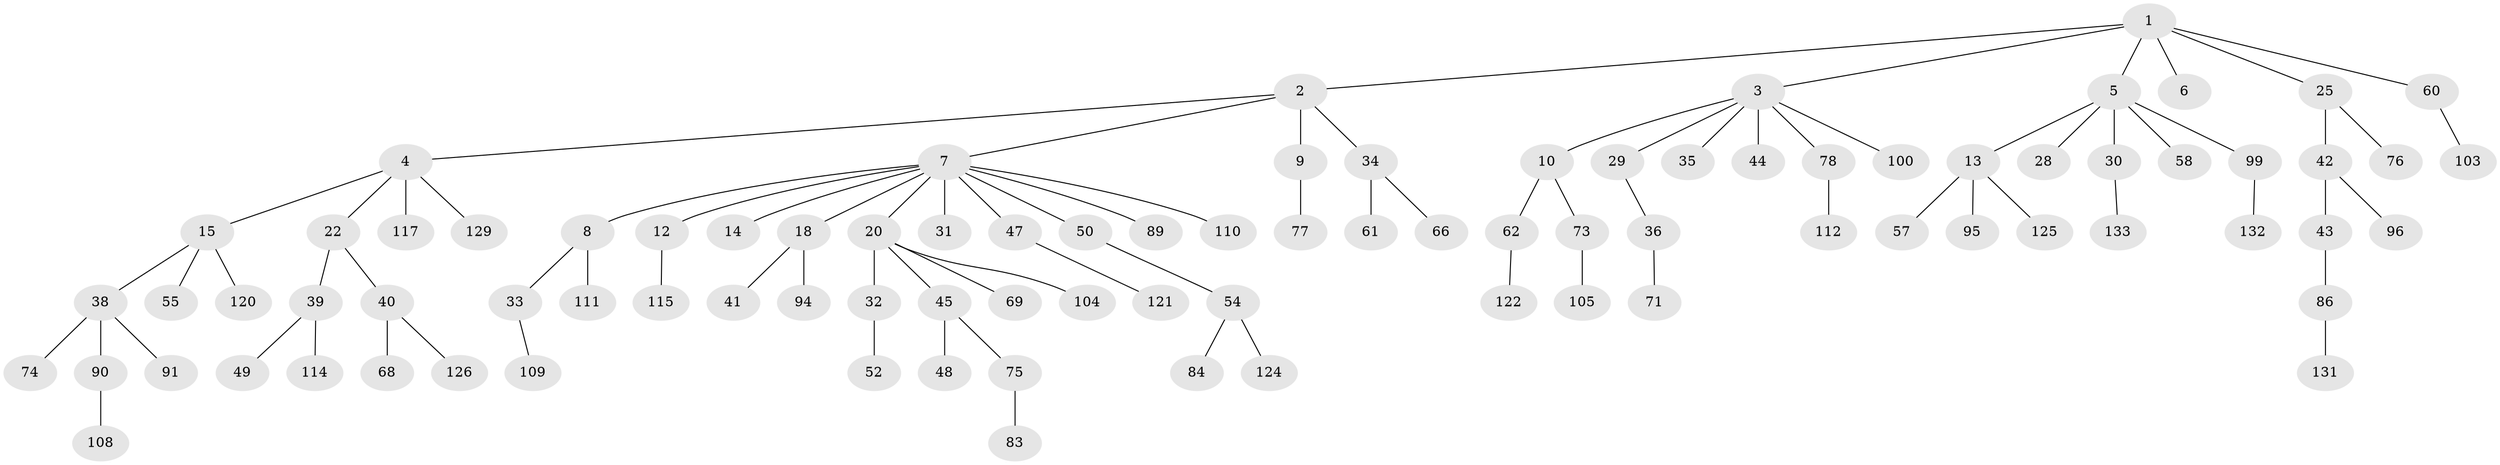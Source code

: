 // Generated by graph-tools (version 1.1) at 2025/24/03/03/25 07:24:09]
// undirected, 89 vertices, 88 edges
graph export_dot {
graph [start="1"]
  node [color=gray90,style=filled];
  1 [super="+101"];
  2 [super="+11"];
  3 [super="+27"];
  4 [super="+16"];
  5 [super="+21"];
  6;
  7 [super="+19"];
  8 [super="+63"];
  9 [super="+70"];
  10 [super="+80"];
  12 [super="+17"];
  13 [super="+26"];
  14 [super="+92"];
  15 [super="+107"];
  18 [super="+24"];
  20 [super="+37"];
  22 [super="+23"];
  25 [super="+119"];
  28 [super="+128"];
  29 [super="+98"];
  30 [super="+82"];
  31;
  32 [super="+130"];
  33;
  34;
  35;
  36 [super="+97"];
  38 [super="+51"];
  39 [super="+46"];
  40 [super="+123"];
  41 [super="+87"];
  42 [super="+85"];
  43 [super="+59"];
  44;
  45 [super="+56"];
  47 [super="+118"];
  48;
  49 [super="+53"];
  50;
  52 [super="+72"];
  54 [super="+79"];
  55 [super="+64"];
  57 [super="+65"];
  58;
  60 [super="+67"];
  61 [super="+81"];
  62;
  66;
  68;
  69;
  71;
  73;
  74 [super="+127"];
  75;
  76 [super="+116"];
  77;
  78 [super="+88"];
  83;
  84 [super="+93"];
  86;
  89;
  90 [super="+102"];
  91;
  94 [super="+106"];
  95;
  96;
  99 [super="+113"];
  100;
  103;
  104;
  105;
  108;
  109;
  110;
  111;
  112;
  114;
  115;
  117;
  120;
  121;
  122;
  124;
  125;
  126;
  129;
  131 [super="+134"];
  132;
  133;
  1 -- 2;
  1 -- 3;
  1 -- 5;
  1 -- 6;
  1 -- 25;
  1 -- 60;
  2 -- 4;
  2 -- 7;
  2 -- 9;
  2 -- 34;
  3 -- 10;
  3 -- 29;
  3 -- 35;
  3 -- 78;
  3 -- 100;
  3 -- 44;
  4 -- 15;
  4 -- 117;
  4 -- 129;
  4 -- 22;
  5 -- 13;
  5 -- 30;
  5 -- 99;
  5 -- 58;
  5 -- 28;
  7 -- 8;
  7 -- 12;
  7 -- 14;
  7 -- 18;
  7 -- 31;
  7 -- 47;
  7 -- 89;
  7 -- 50;
  7 -- 20;
  7 -- 110;
  8 -- 33;
  8 -- 111;
  9 -- 77;
  10 -- 62;
  10 -- 73;
  12 -- 115;
  13 -- 125;
  13 -- 57;
  13 -- 95;
  15 -- 38;
  15 -- 55;
  15 -- 120;
  18 -- 94;
  18 -- 41;
  20 -- 32;
  20 -- 104;
  20 -- 45;
  20 -- 69;
  22 -- 39;
  22 -- 40;
  25 -- 42;
  25 -- 76;
  29 -- 36;
  30 -- 133;
  32 -- 52;
  33 -- 109;
  34 -- 61;
  34 -- 66;
  36 -- 71;
  38 -- 90;
  38 -- 74;
  38 -- 91;
  39 -- 49;
  39 -- 114;
  40 -- 68;
  40 -- 126;
  42 -- 43;
  42 -- 96;
  43 -- 86;
  45 -- 48;
  45 -- 75;
  47 -- 121;
  50 -- 54;
  54 -- 84;
  54 -- 124;
  60 -- 103;
  62 -- 122;
  73 -- 105;
  75 -- 83;
  78 -- 112;
  86 -- 131;
  90 -- 108;
  99 -- 132;
}
